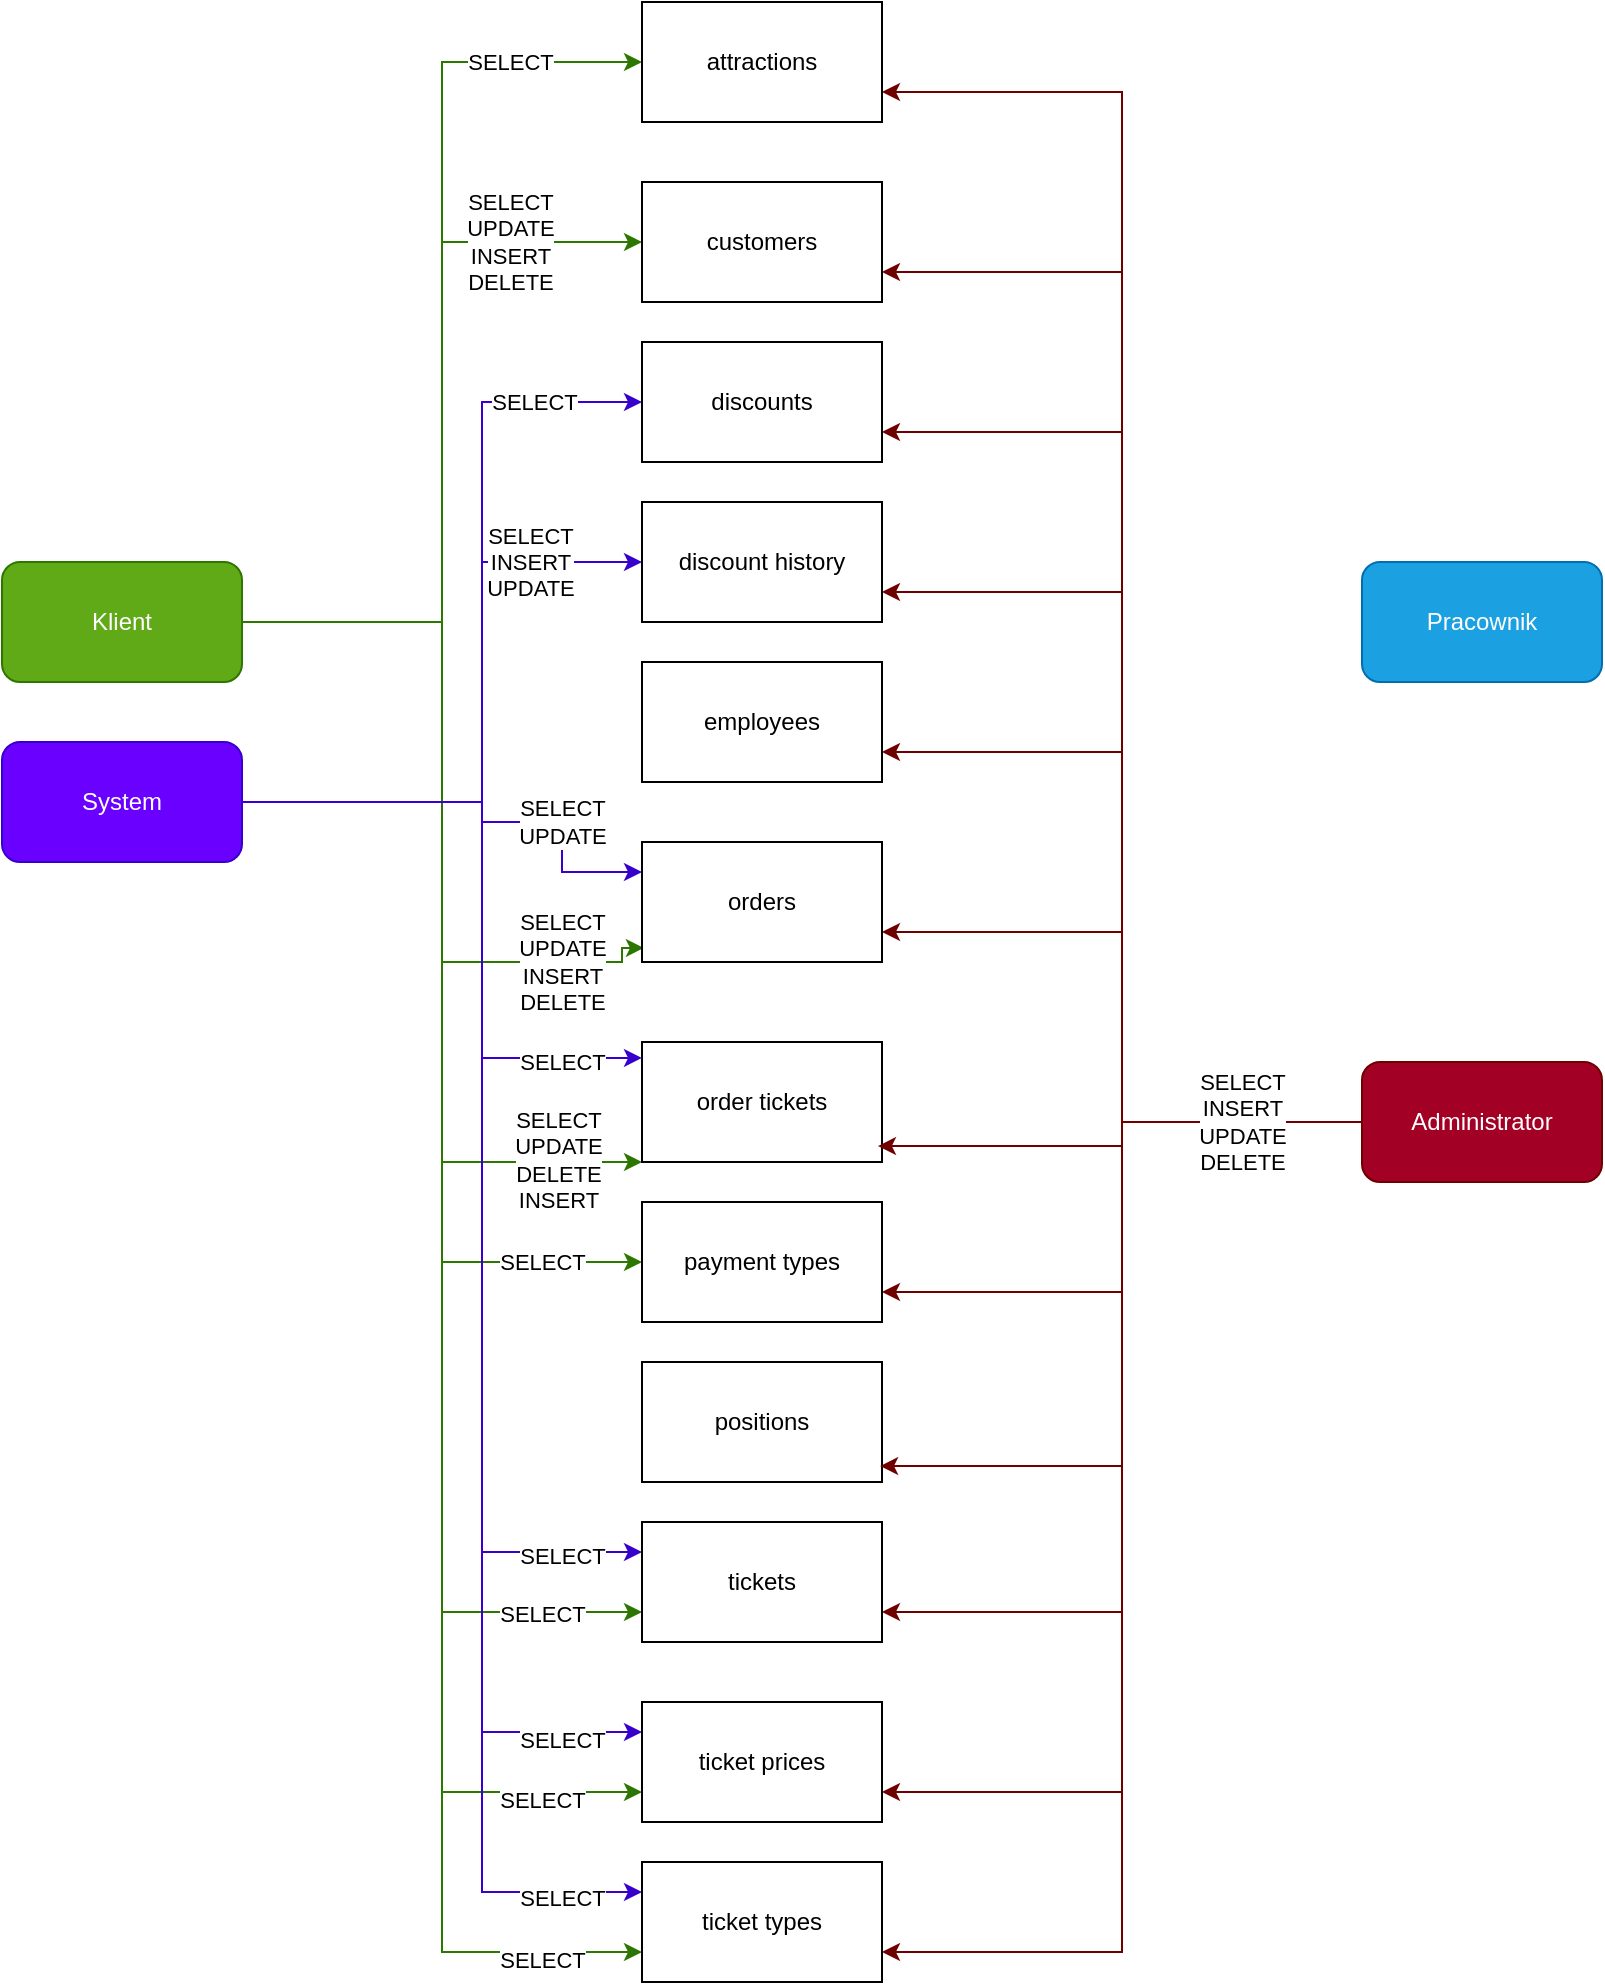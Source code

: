 <mxfile version="24.7.17">
  <diagram name="Page-1" id="NIcDXxvqSVLFKGR0TLc_">
    <mxGraphModel dx="1434" dy="870" grid="1" gridSize="10" guides="1" tooltips="1" connect="1" arrows="1" fold="1" page="1" pageScale="1" pageWidth="850" pageHeight="1100" math="0" shadow="0">
      <root>
        <mxCell id="0" />
        <mxCell id="1" parent="0" />
        <mxCell id="XPRnQNgbobyv5xROqSl8-1" style="edgeStyle=orthogonalEdgeStyle;rounded=0;orthogonalLoop=1;jettySize=auto;html=1;entryX=0;entryY=0.5;entryDx=0;entryDy=0;fillColor=#60a917;strokeColor=#2D7600;" edge="1" parent="1" source="ZbyDSgYa3pWmA4iAzCM0-1" target="ZbyDSgYa3pWmA4iAzCM0-5">
          <mxGeometry relative="1" as="geometry" />
        </mxCell>
        <mxCell id="XPRnQNgbobyv5xROqSl8-12" value="SELECT" style="edgeLabel;html=1;align=center;verticalAlign=middle;resizable=0;points=[];" vertex="1" connectable="0" parent="XPRnQNgbobyv5xROqSl8-1">
          <mxGeometry x="0.682" y="1" relative="1" as="geometry">
            <mxPoint x="10" y="1" as="offset" />
          </mxGeometry>
        </mxCell>
        <mxCell id="XPRnQNgbobyv5xROqSl8-2" style="edgeStyle=orthogonalEdgeStyle;rounded=0;orthogonalLoop=1;jettySize=auto;html=1;entryX=0;entryY=0.5;entryDx=0;entryDy=0;fillColor=#60a917;strokeColor=#2D7600;exitX=1;exitY=0.5;exitDx=0;exitDy=0;" edge="1" parent="1" source="ZbyDSgYa3pWmA4iAzCM0-1" target="ZbyDSgYa3pWmA4iAzCM0-6">
          <mxGeometry relative="1" as="geometry">
            <Array as="points">
              <mxPoint x="260" y="310" />
              <mxPoint x="260" y="120" />
            </Array>
          </mxGeometry>
        </mxCell>
        <mxCell id="XPRnQNgbobyv5xROqSl8-13" value="SELECT&lt;br&gt;UPDATE&lt;br&gt;INSERT&lt;br&gt;DELETE" style="edgeLabel;html=1;align=center;verticalAlign=middle;resizable=0;points=[];" vertex="1" connectable="0" parent="XPRnQNgbobyv5xROqSl8-2">
          <mxGeometry x="0.556" y="-2" relative="1" as="geometry">
            <mxPoint x="20" y="-2" as="offset" />
          </mxGeometry>
        </mxCell>
        <mxCell id="XPRnQNgbobyv5xROqSl8-6" style="edgeStyle=orthogonalEdgeStyle;rounded=0;orthogonalLoop=1;jettySize=auto;html=1;entryX=0.008;entryY=0.883;entryDx=0;entryDy=0;fillColor=#60a917;strokeColor=#2D7600;entryPerimeter=0;" edge="1" parent="1" source="ZbyDSgYa3pWmA4iAzCM0-1" target="ZbyDSgYa3pWmA4iAzCM0-10">
          <mxGeometry relative="1" as="geometry">
            <Array as="points">
              <mxPoint x="260" y="310" />
              <mxPoint x="260" y="480" />
              <mxPoint x="350" y="480" />
              <mxPoint x="350" y="473" />
            </Array>
          </mxGeometry>
        </mxCell>
        <mxCell id="XPRnQNgbobyv5xROqSl8-47" value="SELECT&lt;br&gt;UPDATE&lt;br&gt;INSERT&lt;br&gt;DELETE" style="edgeLabel;html=1;align=center;verticalAlign=middle;resizable=0;points=[];" vertex="1" connectable="0" parent="XPRnQNgbobyv5xROqSl8-6">
          <mxGeometry x="0.693" y="-2" relative="1" as="geometry">
            <mxPoint x="10" y="-2" as="offset" />
          </mxGeometry>
        </mxCell>
        <mxCell id="XPRnQNgbobyv5xROqSl8-7" style="edgeStyle=orthogonalEdgeStyle;rounded=0;orthogonalLoop=1;jettySize=auto;html=1;entryX=0;entryY=1;entryDx=0;entryDy=0;fillColor=#60a917;strokeColor=#2D7600;" edge="1" parent="1" source="ZbyDSgYa3pWmA4iAzCM0-1" target="ZbyDSgYa3pWmA4iAzCM0-11">
          <mxGeometry relative="1" as="geometry">
            <Array as="points">
              <mxPoint x="260" y="310" />
              <mxPoint x="260" y="580" />
            </Array>
          </mxGeometry>
        </mxCell>
        <mxCell id="XPRnQNgbobyv5xROqSl8-49" value="SELECT&lt;br&gt;UPDATE&lt;br&gt;DELETE&lt;br&gt;INSERT" style="edgeLabel;html=1;align=center;verticalAlign=middle;resizable=0;points=[];" vertex="1" connectable="0" parent="XPRnQNgbobyv5xROqSl8-7">
          <mxGeometry x="0.736" y="1" relative="1" as="geometry">
            <mxPoint x="20" as="offset" />
          </mxGeometry>
        </mxCell>
        <mxCell id="XPRnQNgbobyv5xROqSl8-8" style="edgeStyle=orthogonalEdgeStyle;rounded=0;orthogonalLoop=1;jettySize=auto;html=1;entryX=0;entryY=0.5;entryDx=0;entryDy=0;fillColor=#60a917;strokeColor=#2D7600;" edge="1" parent="1" source="ZbyDSgYa3pWmA4iAzCM0-1" target="ZbyDSgYa3pWmA4iAzCM0-12">
          <mxGeometry relative="1" as="geometry" />
        </mxCell>
        <mxCell id="XPRnQNgbobyv5xROqSl8-50" value="SELECT" style="edgeLabel;html=1;align=center;verticalAlign=middle;resizable=0;points=[];" vertex="1" connectable="0" parent="XPRnQNgbobyv5xROqSl8-8">
          <mxGeometry x="0.758" y="-2" relative="1" as="geometry">
            <mxPoint x="13" y="-2" as="offset" />
          </mxGeometry>
        </mxCell>
        <mxCell id="XPRnQNgbobyv5xROqSl8-9" style="edgeStyle=orthogonalEdgeStyle;rounded=0;orthogonalLoop=1;jettySize=auto;html=1;entryX=0;entryY=0.75;entryDx=0;entryDy=0;fillColor=#60a917;strokeColor=#2D7600;" edge="1" parent="1" source="ZbyDSgYa3pWmA4iAzCM0-1" target="ZbyDSgYa3pWmA4iAzCM0-14">
          <mxGeometry relative="1" as="geometry" />
        </mxCell>
        <mxCell id="XPRnQNgbobyv5xROqSl8-51" value="SELECT" style="edgeLabel;html=1;align=center;verticalAlign=middle;resizable=0;points=[];" vertex="1" connectable="0" parent="XPRnQNgbobyv5xROqSl8-9">
          <mxGeometry x="0.836" y="-1" relative="1" as="geometry">
            <mxPoint x="7" as="offset" />
          </mxGeometry>
        </mxCell>
        <mxCell id="XPRnQNgbobyv5xROqSl8-10" style="edgeStyle=orthogonalEdgeStyle;rounded=0;orthogonalLoop=1;jettySize=auto;html=1;entryX=0;entryY=0.75;entryDx=0;entryDy=0;fillColor=#60a917;strokeColor=#2D7600;" edge="1" parent="1" source="ZbyDSgYa3pWmA4iAzCM0-1" target="ZbyDSgYa3pWmA4iAzCM0-15">
          <mxGeometry relative="1" as="geometry" />
        </mxCell>
        <mxCell id="XPRnQNgbobyv5xROqSl8-52" value="SELECT" style="edgeLabel;html=1;align=center;verticalAlign=middle;resizable=0;points=[];" vertex="1" connectable="0" parent="XPRnQNgbobyv5xROqSl8-10">
          <mxGeometry x="0.855" y="-4" relative="1" as="geometry">
            <mxPoint x="7" as="offset" />
          </mxGeometry>
        </mxCell>
        <mxCell id="XPRnQNgbobyv5xROqSl8-11" style="edgeStyle=orthogonalEdgeStyle;rounded=0;orthogonalLoop=1;jettySize=auto;html=1;entryX=0;entryY=0.75;entryDx=0;entryDy=0;fillColor=#60a917;strokeColor=#2D7600;" edge="1" parent="1" source="ZbyDSgYa3pWmA4iAzCM0-1" target="ZbyDSgYa3pWmA4iAzCM0-16">
          <mxGeometry relative="1" as="geometry" />
        </mxCell>
        <mxCell id="XPRnQNgbobyv5xROqSl8-54" value="SELECT" style="edgeLabel;html=1;align=center;verticalAlign=middle;resizable=0;points=[];" vertex="1" connectable="0" parent="XPRnQNgbobyv5xROqSl8-11">
          <mxGeometry x="0.854" y="-4" relative="1" as="geometry">
            <mxPoint x="13" as="offset" />
          </mxGeometry>
        </mxCell>
        <mxCell id="ZbyDSgYa3pWmA4iAzCM0-1" value="Klient" style="rounded=1;whiteSpace=wrap;html=1;fillColor=#60a917;fontColor=#ffffff;strokeColor=#2D7600;" parent="1" vertex="1">
          <mxGeometry x="40" y="280" width="120" height="60" as="geometry" />
        </mxCell>
        <mxCell id="ZbyDSgYa3pWmA4iAzCM0-2" value="Pracownik" style="rounded=1;whiteSpace=wrap;html=1;fillColor=#1ba1e2;fontColor=#ffffff;strokeColor=#006EAF;" parent="1" vertex="1">
          <mxGeometry x="720" y="280" width="120" height="60" as="geometry" />
        </mxCell>
        <mxCell id="XPRnQNgbobyv5xROqSl8-16" style="edgeStyle=orthogonalEdgeStyle;rounded=0;orthogonalLoop=1;jettySize=auto;html=1;entryX=0;entryY=0.5;entryDx=0;entryDy=0;fillColor=#6a00ff;strokeColor=#3700CC;" edge="1" parent="1" source="ZbyDSgYa3pWmA4iAzCM0-3" target="ZbyDSgYa3pWmA4iAzCM0-7">
          <mxGeometry relative="1" as="geometry">
            <Array as="points">
              <mxPoint x="280" y="400" />
              <mxPoint x="280" y="200" />
            </Array>
          </mxGeometry>
        </mxCell>
        <mxCell id="XPRnQNgbobyv5xROqSl8-17" value="SELECT" style="edgeLabel;html=1;align=center;verticalAlign=middle;resizable=0;points=[];" vertex="1" connectable="0" parent="XPRnQNgbobyv5xROqSl8-16">
          <mxGeometry x="0.692" relative="1" as="geometry">
            <mxPoint x="7" as="offset" />
          </mxGeometry>
        </mxCell>
        <mxCell id="XPRnQNgbobyv5xROqSl8-18" style="edgeStyle=orthogonalEdgeStyle;rounded=0;orthogonalLoop=1;jettySize=auto;html=1;entryX=0;entryY=0.25;entryDx=0;entryDy=0;fillColor=#6a00ff;strokeColor=#3700CC;" edge="1" parent="1" source="ZbyDSgYa3pWmA4iAzCM0-3" target="ZbyDSgYa3pWmA4iAzCM0-10">
          <mxGeometry relative="1" as="geometry">
            <Array as="points">
              <mxPoint x="280" y="400" />
              <mxPoint x="280" y="410" />
              <mxPoint x="320" y="410" />
              <mxPoint x="320" y="435" />
            </Array>
          </mxGeometry>
        </mxCell>
        <mxCell id="XPRnQNgbobyv5xROqSl8-20" value="SELECT&lt;br&gt;UPDATE" style="edgeLabel;html=1;align=center;verticalAlign=middle;resizable=0;points=[];" vertex="1" connectable="0" parent="XPRnQNgbobyv5xROqSl8-18">
          <mxGeometry x="0.537" y="-1" relative="1" as="geometry">
            <mxPoint x="1" y="-11" as="offset" />
          </mxGeometry>
        </mxCell>
        <mxCell id="XPRnQNgbobyv5xROqSl8-23" style="edgeStyle=orthogonalEdgeStyle;rounded=0;orthogonalLoop=1;jettySize=auto;html=1;entryX=0;entryY=0.25;entryDx=0;entryDy=0;fillColor=#6a00ff;strokeColor=#3700CC;" edge="1" parent="1" source="ZbyDSgYa3pWmA4iAzCM0-3" target="ZbyDSgYa3pWmA4iAzCM0-14">
          <mxGeometry relative="1" as="geometry">
            <Array as="points">
              <mxPoint x="280" y="400" />
              <mxPoint x="280" y="775" />
            </Array>
          </mxGeometry>
        </mxCell>
        <mxCell id="XPRnQNgbobyv5xROqSl8-26" value="SELECT" style="edgeLabel;html=1;align=center;verticalAlign=middle;resizable=0;points=[];" vertex="1" connectable="0" parent="XPRnQNgbobyv5xROqSl8-23">
          <mxGeometry x="0.805" y="-2" relative="1" as="geometry">
            <mxPoint x="16" as="offset" />
          </mxGeometry>
        </mxCell>
        <mxCell id="XPRnQNgbobyv5xROqSl8-24" style="edgeStyle=orthogonalEdgeStyle;rounded=0;orthogonalLoop=1;jettySize=auto;html=1;entryX=0;entryY=0.25;entryDx=0;entryDy=0;fillColor=#6a00ff;strokeColor=#3700CC;" edge="1" parent="1" source="ZbyDSgYa3pWmA4iAzCM0-3" target="ZbyDSgYa3pWmA4iAzCM0-15">
          <mxGeometry relative="1" as="geometry">
            <Array as="points">
              <mxPoint x="280" y="400" />
              <mxPoint x="280" y="865" />
            </Array>
          </mxGeometry>
        </mxCell>
        <mxCell id="XPRnQNgbobyv5xROqSl8-27" value="SELECT" style="edgeLabel;html=1;align=center;verticalAlign=middle;resizable=0;points=[];" vertex="1" connectable="0" parent="XPRnQNgbobyv5xROqSl8-24">
          <mxGeometry x="0.856" y="-4" relative="1" as="geometry">
            <mxPoint x="8" as="offset" />
          </mxGeometry>
        </mxCell>
        <mxCell id="XPRnQNgbobyv5xROqSl8-25" style="edgeStyle=orthogonalEdgeStyle;rounded=0;orthogonalLoop=1;jettySize=auto;html=1;entryX=0;entryY=0.25;entryDx=0;entryDy=0;fillColor=#6a00ff;strokeColor=#3700CC;" edge="1" parent="1" source="ZbyDSgYa3pWmA4iAzCM0-3" target="ZbyDSgYa3pWmA4iAzCM0-16">
          <mxGeometry relative="1" as="geometry">
            <Array as="points">
              <mxPoint x="280" y="400" />
              <mxPoint x="280" y="945" />
            </Array>
          </mxGeometry>
        </mxCell>
        <mxCell id="XPRnQNgbobyv5xROqSl8-28" value="SELECT" style="edgeLabel;html=1;align=center;verticalAlign=middle;resizable=0;points=[];" vertex="1" connectable="0" parent="XPRnQNgbobyv5xROqSl8-25">
          <mxGeometry x="0.852" y="-3" relative="1" as="geometry">
            <mxPoint x="15" as="offset" />
          </mxGeometry>
        </mxCell>
        <mxCell id="XPRnQNgbobyv5xROqSl8-45" style="edgeStyle=orthogonalEdgeStyle;rounded=0;orthogonalLoop=1;jettySize=auto;html=1;entryX=0;entryY=0.5;entryDx=0;entryDy=0;fillColor=#6a00ff;strokeColor=#3700CC;" edge="1" parent="1" source="ZbyDSgYa3pWmA4iAzCM0-3" target="ZbyDSgYa3pWmA4iAzCM0-8">
          <mxGeometry relative="1" as="geometry">
            <Array as="points">
              <mxPoint x="280" y="400" />
              <mxPoint x="280" y="280" />
            </Array>
          </mxGeometry>
        </mxCell>
        <mxCell id="XPRnQNgbobyv5xROqSl8-46" value="SELECT&lt;br&gt;INSERT&lt;br&gt;UPDATE" style="edgeLabel;html=1;align=center;verticalAlign=middle;resizable=0;points=[];" vertex="1" connectable="0" parent="XPRnQNgbobyv5xROqSl8-45">
          <mxGeometry x="0.579" y="-4" relative="1" as="geometry">
            <mxPoint x="11" y="-4" as="offset" />
          </mxGeometry>
        </mxCell>
        <mxCell id="ZbyDSgYa3pWmA4iAzCM0-3" value="System" style="rounded=1;whiteSpace=wrap;html=1;fillColor=#6a00ff;fontColor=#ffffff;strokeColor=#3700CC;" parent="1" vertex="1">
          <mxGeometry x="40" y="370" width="120" height="60" as="geometry" />
        </mxCell>
        <mxCell id="XPRnQNgbobyv5xROqSl8-29" style="edgeStyle=orthogonalEdgeStyle;rounded=0;orthogonalLoop=1;jettySize=auto;html=1;entryX=1;entryY=0.75;entryDx=0;entryDy=0;fillColor=#a20025;strokeColor=#6F0000;" edge="1" parent="1" source="ZbyDSgYa3pWmA4iAzCM0-4" target="ZbyDSgYa3pWmA4iAzCM0-5">
          <mxGeometry relative="1" as="geometry" />
        </mxCell>
        <mxCell id="XPRnQNgbobyv5xROqSl8-30" style="edgeStyle=orthogonalEdgeStyle;rounded=0;orthogonalLoop=1;jettySize=auto;html=1;entryX=1;entryY=0.75;entryDx=0;entryDy=0;fillColor=#a20025;strokeColor=#6F0000;" edge="1" parent="1" source="ZbyDSgYa3pWmA4iAzCM0-4" target="ZbyDSgYa3pWmA4iAzCM0-6">
          <mxGeometry relative="1" as="geometry" />
        </mxCell>
        <mxCell id="XPRnQNgbobyv5xROqSl8-31" style="edgeStyle=orthogonalEdgeStyle;rounded=0;orthogonalLoop=1;jettySize=auto;html=1;entryX=1;entryY=0.75;entryDx=0;entryDy=0;fillColor=#a20025;strokeColor=#6F0000;" edge="1" parent="1" source="ZbyDSgYa3pWmA4iAzCM0-4" target="ZbyDSgYa3pWmA4iAzCM0-7">
          <mxGeometry relative="1" as="geometry" />
        </mxCell>
        <mxCell id="XPRnQNgbobyv5xROqSl8-32" style="edgeStyle=orthogonalEdgeStyle;rounded=0;orthogonalLoop=1;jettySize=auto;html=1;entryX=1;entryY=0.75;entryDx=0;entryDy=0;fillColor=#a20025;strokeColor=#6F0000;" edge="1" parent="1" source="ZbyDSgYa3pWmA4iAzCM0-4" target="ZbyDSgYa3pWmA4iAzCM0-8">
          <mxGeometry relative="1" as="geometry" />
        </mxCell>
        <mxCell id="XPRnQNgbobyv5xROqSl8-33" style="edgeStyle=orthogonalEdgeStyle;rounded=0;orthogonalLoop=1;jettySize=auto;html=1;entryX=1;entryY=0.75;entryDx=0;entryDy=0;fillColor=#a20025;strokeColor=#6F0000;" edge="1" parent="1" source="ZbyDSgYa3pWmA4iAzCM0-4" target="ZbyDSgYa3pWmA4iAzCM0-9">
          <mxGeometry relative="1" as="geometry" />
        </mxCell>
        <mxCell id="XPRnQNgbobyv5xROqSl8-34" style="edgeStyle=orthogonalEdgeStyle;rounded=0;orthogonalLoop=1;jettySize=auto;html=1;entryX=1;entryY=0.75;entryDx=0;entryDy=0;fillColor=#a20025;strokeColor=#6F0000;" edge="1" parent="1" source="ZbyDSgYa3pWmA4iAzCM0-4" target="ZbyDSgYa3pWmA4iAzCM0-10">
          <mxGeometry relative="1" as="geometry" />
        </mxCell>
        <mxCell id="XPRnQNgbobyv5xROqSl8-38" style="edgeStyle=orthogonalEdgeStyle;rounded=0;orthogonalLoop=1;jettySize=auto;html=1;entryX=1;entryY=0.75;entryDx=0;entryDy=0;fillColor=#a20025;strokeColor=#6F0000;" edge="1" parent="1" source="ZbyDSgYa3pWmA4iAzCM0-4" target="ZbyDSgYa3pWmA4iAzCM0-12">
          <mxGeometry relative="1" as="geometry" />
        </mxCell>
        <mxCell id="XPRnQNgbobyv5xROqSl8-40" style="edgeStyle=orthogonalEdgeStyle;rounded=0;orthogonalLoop=1;jettySize=auto;html=1;entryX=1;entryY=0.75;entryDx=0;entryDy=0;fillColor=#a20025;strokeColor=#6F0000;" edge="1" parent="1" source="ZbyDSgYa3pWmA4iAzCM0-4" target="ZbyDSgYa3pWmA4iAzCM0-14">
          <mxGeometry relative="1" as="geometry" />
        </mxCell>
        <mxCell id="XPRnQNgbobyv5xROqSl8-41" style="edgeStyle=orthogonalEdgeStyle;rounded=0;orthogonalLoop=1;jettySize=auto;html=1;entryX=1;entryY=0.75;entryDx=0;entryDy=0;fillColor=#a20025;strokeColor=#6F0000;" edge="1" parent="1" source="ZbyDSgYa3pWmA4iAzCM0-4" target="ZbyDSgYa3pWmA4iAzCM0-15">
          <mxGeometry relative="1" as="geometry" />
        </mxCell>
        <mxCell id="XPRnQNgbobyv5xROqSl8-42" style="edgeStyle=orthogonalEdgeStyle;rounded=0;orthogonalLoop=1;jettySize=auto;html=1;entryX=1;entryY=0.75;entryDx=0;entryDy=0;fillColor=#a20025;strokeColor=#6F0000;" edge="1" parent="1" source="ZbyDSgYa3pWmA4iAzCM0-4" target="ZbyDSgYa3pWmA4iAzCM0-16">
          <mxGeometry relative="1" as="geometry" />
        </mxCell>
        <mxCell id="ZbyDSgYa3pWmA4iAzCM0-4" value="Administrator" style="rounded=1;whiteSpace=wrap;html=1;fillColor=#a20025;fontColor=#ffffff;strokeColor=#6F0000;" parent="1" vertex="1">
          <mxGeometry x="720" y="530" width="120" height="60" as="geometry" />
        </mxCell>
        <mxCell id="ZbyDSgYa3pWmA4iAzCM0-5" value="attractions" style="rounded=0;whiteSpace=wrap;html=1;" parent="1" vertex="1">
          <mxGeometry x="360" width="120" height="60" as="geometry" />
        </mxCell>
        <mxCell id="ZbyDSgYa3pWmA4iAzCM0-6" value="customers" style="rounded=0;whiteSpace=wrap;html=1;" parent="1" vertex="1">
          <mxGeometry x="360" y="90" width="120" height="60" as="geometry" />
        </mxCell>
        <mxCell id="ZbyDSgYa3pWmA4iAzCM0-7" value="discounts" style="rounded=0;whiteSpace=wrap;html=1;" parent="1" vertex="1">
          <mxGeometry x="360" y="170" width="120" height="60" as="geometry" />
        </mxCell>
        <mxCell id="ZbyDSgYa3pWmA4iAzCM0-8" value="discount history" style="rounded=0;whiteSpace=wrap;html=1;" parent="1" vertex="1">
          <mxGeometry x="360" y="250" width="120" height="60" as="geometry" />
        </mxCell>
        <mxCell id="ZbyDSgYa3pWmA4iAzCM0-9" value="employees" style="rounded=0;whiteSpace=wrap;html=1;" parent="1" vertex="1">
          <mxGeometry x="360" y="330" width="120" height="60" as="geometry" />
        </mxCell>
        <mxCell id="ZbyDSgYa3pWmA4iAzCM0-10" value="orders" style="rounded=0;whiteSpace=wrap;html=1;" parent="1" vertex="1">
          <mxGeometry x="360" y="420" width="120" height="60" as="geometry" />
        </mxCell>
        <mxCell id="ZbyDSgYa3pWmA4iAzCM0-11" value="order tickets" style="rounded=0;whiteSpace=wrap;html=1;" parent="1" vertex="1">
          <mxGeometry x="360" y="520" width="120" height="60" as="geometry" />
        </mxCell>
        <mxCell id="ZbyDSgYa3pWmA4iAzCM0-12" value="payment types" style="rounded=0;whiteSpace=wrap;html=1;" parent="1" vertex="1">
          <mxGeometry x="360" y="600" width="120" height="60" as="geometry" />
        </mxCell>
        <mxCell id="ZbyDSgYa3pWmA4iAzCM0-13" value="positions" style="rounded=0;whiteSpace=wrap;html=1;" parent="1" vertex="1">
          <mxGeometry x="360" y="680" width="120" height="60" as="geometry" />
        </mxCell>
        <mxCell id="ZbyDSgYa3pWmA4iAzCM0-14" value="tickets" style="rounded=0;whiteSpace=wrap;html=1;" parent="1" vertex="1">
          <mxGeometry x="360" y="760" width="120" height="60" as="geometry" />
        </mxCell>
        <mxCell id="ZbyDSgYa3pWmA4iAzCM0-15" value="ticket prices" style="rounded=0;whiteSpace=wrap;html=1;" parent="1" vertex="1">
          <mxGeometry x="360" y="850" width="120" height="60" as="geometry" />
        </mxCell>
        <mxCell id="ZbyDSgYa3pWmA4iAzCM0-16" value="ticket types" style="rounded=0;whiteSpace=wrap;html=1;" parent="1" vertex="1">
          <mxGeometry x="360" y="930" width="120" height="60" as="geometry" />
        </mxCell>
        <mxCell id="XPRnQNgbobyv5xROqSl8-21" style="edgeStyle=orthogonalEdgeStyle;rounded=0;orthogonalLoop=1;jettySize=auto;html=1;entryX=0;entryY=0.133;entryDx=0;entryDy=0;entryPerimeter=0;fillColor=#6a00ff;strokeColor=#3700CC;" edge="1" parent="1" source="ZbyDSgYa3pWmA4iAzCM0-3" target="ZbyDSgYa3pWmA4iAzCM0-11">
          <mxGeometry relative="1" as="geometry">
            <Array as="points">
              <mxPoint x="280" y="400" />
              <mxPoint x="280" y="528" />
            </Array>
          </mxGeometry>
        </mxCell>
        <mxCell id="XPRnQNgbobyv5xROqSl8-22" value="SELECT" style="edgeLabel;html=1;align=center;verticalAlign=middle;resizable=0;points=[];" vertex="1" connectable="0" parent="XPRnQNgbobyv5xROqSl8-21">
          <mxGeometry x="0.634" y="1" relative="1" as="geometry">
            <mxPoint x="20" y="3" as="offset" />
          </mxGeometry>
        </mxCell>
        <mxCell id="XPRnQNgbobyv5xROqSl8-37" style="edgeStyle=orthogonalEdgeStyle;rounded=0;orthogonalLoop=1;jettySize=auto;html=1;entryX=0.983;entryY=0.867;entryDx=0;entryDy=0;entryPerimeter=0;fillColor=#a20025;strokeColor=#6F0000;" edge="1" parent="1" source="ZbyDSgYa3pWmA4iAzCM0-4" target="ZbyDSgYa3pWmA4iAzCM0-11">
          <mxGeometry relative="1" as="geometry" />
        </mxCell>
        <mxCell id="XPRnQNgbobyv5xROqSl8-39" style="edgeStyle=orthogonalEdgeStyle;rounded=0;orthogonalLoop=1;jettySize=auto;html=1;entryX=0.992;entryY=0.867;entryDx=0;entryDy=0;entryPerimeter=0;fillColor=#a20025;strokeColor=#6F0000;" edge="1" parent="1" source="ZbyDSgYa3pWmA4iAzCM0-4" target="ZbyDSgYa3pWmA4iAzCM0-13">
          <mxGeometry relative="1" as="geometry" />
        </mxCell>
        <mxCell id="XPRnQNgbobyv5xROqSl8-43" value="SELECT&lt;br&gt;INSERT&lt;br&gt;UPDATE&lt;br&gt;DELETE" style="edgeLabel;html=1;align=center;verticalAlign=middle;resizable=0;points=[];" vertex="1" connectable="0" parent="XPRnQNgbobyv5xROqSl8-39">
          <mxGeometry x="-0.608" y="3" relative="1" as="geometry">
            <mxPoint x="21" y="-3" as="offset" />
          </mxGeometry>
        </mxCell>
      </root>
    </mxGraphModel>
  </diagram>
</mxfile>
